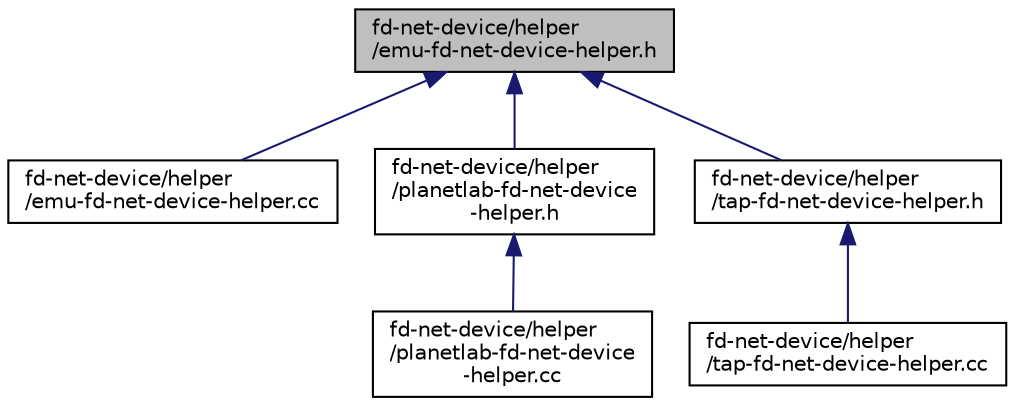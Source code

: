 digraph "fd-net-device/helper/emu-fd-net-device-helper.h"
{
  edge [fontname="Helvetica",fontsize="10",labelfontname="Helvetica",labelfontsize="10"];
  node [fontname="Helvetica",fontsize="10",shape=record];
  Node1 [label="fd-net-device/helper\l/emu-fd-net-device-helper.h",height=0.2,width=0.4,color="black", fillcolor="grey75", style="filled", fontcolor="black"];
  Node1 -> Node2 [dir="back",color="midnightblue",fontsize="10",style="solid"];
  Node2 [label="fd-net-device/helper\l/emu-fd-net-device-helper.cc",height=0.2,width=0.4,color="black", fillcolor="white", style="filled",URL="$d2/d7a/emu-fd-net-device-helper_8cc.html"];
  Node1 -> Node3 [dir="back",color="midnightblue",fontsize="10",style="solid"];
  Node3 [label="fd-net-device/helper\l/planetlab-fd-net-device\l-helper.h",height=0.2,width=0.4,color="black", fillcolor="white", style="filled",URL="$d5/dfe/planetlab-fd-net-device-helper_8h.html"];
  Node3 -> Node4 [dir="back",color="midnightblue",fontsize="10",style="solid"];
  Node4 [label="fd-net-device/helper\l/planetlab-fd-net-device\l-helper.cc",height=0.2,width=0.4,color="black", fillcolor="white", style="filled",URL="$d4/d5a/planetlab-fd-net-device-helper_8cc.html"];
  Node1 -> Node5 [dir="back",color="midnightblue",fontsize="10",style="solid"];
  Node5 [label="fd-net-device/helper\l/tap-fd-net-device-helper.h",height=0.2,width=0.4,color="black", fillcolor="white", style="filled",URL="$dd/d0a/tap-fd-net-device-helper_8h.html"];
  Node5 -> Node6 [dir="back",color="midnightblue",fontsize="10",style="solid"];
  Node6 [label="fd-net-device/helper\l/tap-fd-net-device-helper.cc",height=0.2,width=0.4,color="black", fillcolor="white", style="filled",URL="$d1/d2e/tap-fd-net-device-helper_8cc.html"];
}
